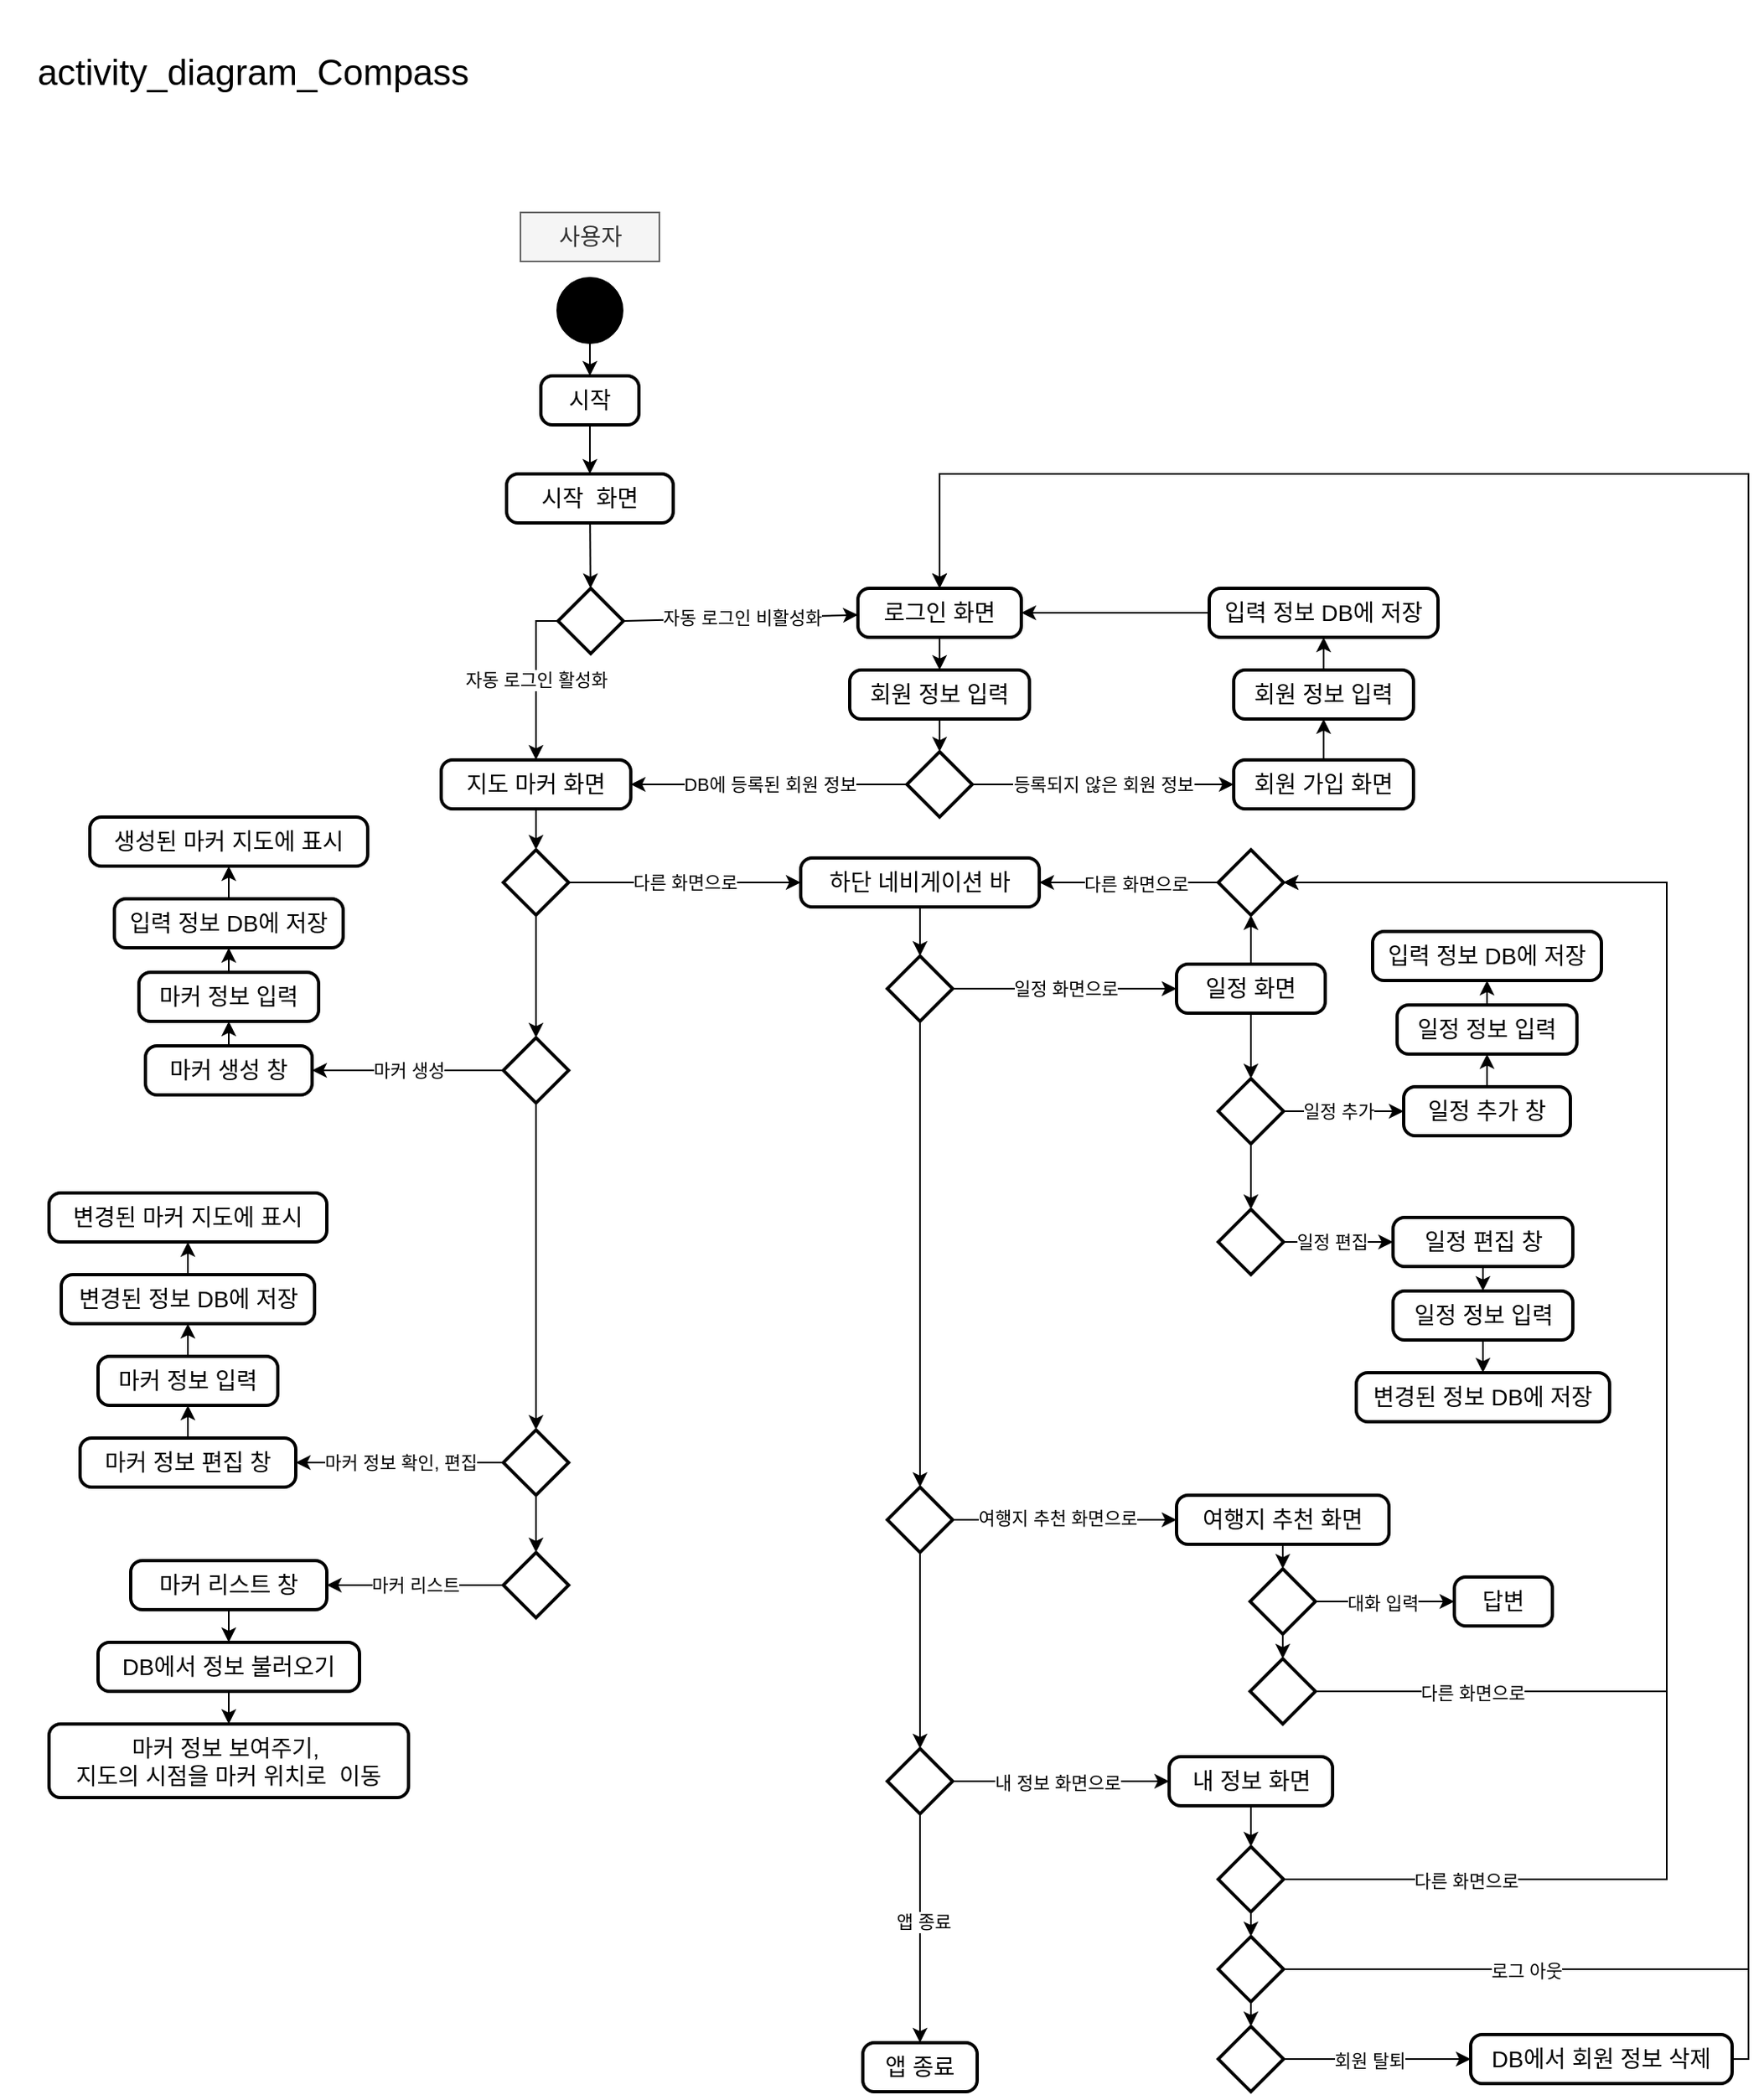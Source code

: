 <mxfile version="24.8.0">
  <diagram id="nIJJ5MpG1EACf50Es3h2" name="페이지-1">
    <mxGraphModel dx="2220" dy="1380" grid="1" gridSize="10" guides="1" tooltips="1" connect="1" arrows="1" fold="1" page="1" pageScale="1" pageWidth="1100" pageHeight="1700" background="#ffffff" math="0" shadow="0">
      <root>
        <mxCell id="0" />
        <mxCell id="1" parent="0" />
        <mxCell id="LmYOKkJwpbg0egYobLyk-2" value="" style="ellipse;whiteSpace=wrap;html=1;aspect=fixed;fillColor=#000000;" parent="1" vertex="1">
          <mxGeometry x="341" y="170" width="40" height="40" as="geometry" />
        </mxCell>
        <mxCell id="LmYOKkJwpbg0egYobLyk-3" value="&lt;font style=&quot;font-size: 14px;&quot;&gt;시작&lt;/font&gt;" style="rounded=1;whiteSpace=wrap;html=1;absoluteArcSize=1;arcSize=14;strokeWidth=2;" parent="1" vertex="1">
          <mxGeometry x="331" y="230" width="60" height="30" as="geometry" />
        </mxCell>
        <mxCell id="LmYOKkJwpbg0egYobLyk-4" value="" style="endArrow=classic;html=1;rounded=0;" parent="1" source="LmYOKkJwpbg0egYobLyk-2" target="LmYOKkJwpbg0egYobLyk-3" edge="1">
          <mxGeometry width="50" height="50" relative="1" as="geometry">
            <mxPoint x="316" y="440" as="sourcePoint" />
            <mxPoint x="366" y="390" as="targetPoint" />
          </mxGeometry>
        </mxCell>
        <mxCell id="LmYOKkJwpbg0egYobLyk-5" value="&lt;font style=&quot;font-size: 22px;&quot;&gt;activity_diagram_Compass&lt;/font&gt;" style="text;html=1;align=center;verticalAlign=middle;whiteSpace=wrap;rounded=0;" parent="1" vertex="1">
          <mxGeometry width="310" height="90" as="geometry" />
        </mxCell>
        <mxCell id="LmYOKkJwpbg0egYobLyk-7" value="&lt;font style=&quot;font-size: 14px;&quot;&gt;시작&amp;nbsp; 화면&lt;/font&gt;" style="rounded=1;whiteSpace=wrap;html=1;absoluteArcSize=1;arcSize=14;strokeWidth=2;" parent="1" vertex="1">
          <mxGeometry x="310" y="290" width="102" height="30" as="geometry" />
        </mxCell>
        <mxCell id="LmYOKkJwpbg0egYobLyk-8" value="" style="endArrow=classic;html=1;rounded=0;" parent="1" source="LmYOKkJwpbg0egYobLyk-3" target="LmYOKkJwpbg0egYobLyk-7" edge="1">
          <mxGeometry width="50" height="50" relative="1" as="geometry">
            <mxPoint x="316" y="560" as="sourcePoint" />
            <mxPoint x="366" y="510" as="targetPoint" />
          </mxGeometry>
        </mxCell>
        <mxCell id="LmYOKkJwpbg0egYobLyk-43" value="&lt;font style=&quot;font-size: 14px;&quot;&gt;사용자&lt;/font&gt;" style="rounded=0;whiteSpace=wrap;html=1;fillColor=#f5f5f5;fontColor=#333333;strokeColor=#666666;" parent="1" vertex="1">
          <mxGeometry x="318.5" y="130" width="85" height="30" as="geometry" />
        </mxCell>
        <mxCell id="LmYOKkJwpbg0egYobLyk-48" value="" style="endArrow=classic;html=1;rounded=0;" parent="1" source="LmYOKkJwpbg0egYobLyk-7" target="LmYOKkJwpbg0egYobLyk-49" edge="1">
          <mxGeometry width="50" height="50" relative="1" as="geometry">
            <mxPoint x="490" y="480" as="sourcePoint" />
            <mxPoint x="590" y="520" as="targetPoint" />
          </mxGeometry>
        </mxCell>
        <mxCell id="LmYOKkJwpbg0egYobLyk-49" value="" style="strokeWidth=2;html=1;shape=mxgraph.flowchart.decision;whiteSpace=wrap;" parent="1" vertex="1">
          <mxGeometry x="341.5" y="360" width="40" height="40" as="geometry" />
        </mxCell>
        <mxCell id="LmYOKkJwpbg0egYobLyk-53" value="" style="endArrow=classic;html=1;rounded=0;" parent="1" target="LmYOKkJwpbg0egYobLyk-80" edge="1">
          <mxGeometry relative="1" as="geometry">
            <mxPoint x="382" y="380" as="sourcePoint" />
            <mxPoint x="520" y="380" as="targetPoint" />
          </mxGeometry>
        </mxCell>
        <mxCell id="LmYOKkJwpbg0egYobLyk-54" value="자동 로그인 비활성화" style="edgeLabel;resizable=0;html=1;;align=center;verticalAlign=middle;" parent="LmYOKkJwpbg0egYobLyk-53" connectable="0" vertex="1">
          <mxGeometry relative="1" as="geometry" />
        </mxCell>
        <mxCell id="LmYOKkJwpbg0egYobLyk-56" value="" style="endArrow=classic;html=1;rounded=0;" parent="1" target="LmYOKkJwpbg0egYobLyk-79" edge="1">
          <mxGeometry relative="1" as="geometry">
            <mxPoint x="341.5" y="380" as="sourcePoint" />
            <mxPoint x="208" y="460" as="targetPoint" />
            <Array as="points">
              <mxPoint x="328" y="380" />
            </Array>
          </mxGeometry>
        </mxCell>
        <mxCell id="LmYOKkJwpbg0egYobLyk-57" value="자동 로그인 활성화" style="edgeLabel;resizable=0;html=1;;align=center;verticalAlign=middle;" parent="LmYOKkJwpbg0egYobLyk-56" connectable="0" vertex="1">
          <mxGeometry relative="1" as="geometry" />
        </mxCell>
        <mxCell id="LmYOKkJwpbg0egYobLyk-124" style="edgeStyle=orthogonalEdgeStyle;rounded=0;orthogonalLoop=1;jettySize=auto;html=1;exitX=0.5;exitY=1;exitDx=0;exitDy=0;" parent="1" source="LmYOKkJwpbg0egYobLyk-79" target="LmYOKkJwpbg0egYobLyk-122" edge="1">
          <mxGeometry relative="1" as="geometry" />
        </mxCell>
        <mxCell id="LmYOKkJwpbg0egYobLyk-79" value="&lt;font style=&quot;font-size: 14px;&quot;&gt;지도 마커 화면&lt;/font&gt;" style="rounded=1;whiteSpace=wrap;html=1;absoluteArcSize=1;arcSize=14;strokeWidth=2;" parent="1" vertex="1">
          <mxGeometry x="270" y="465" width="116" height="30" as="geometry" />
        </mxCell>
        <mxCell id="LmYOKkJwpbg0egYobLyk-85" style="edgeStyle=orthogonalEdgeStyle;rounded=0;orthogonalLoop=1;jettySize=auto;html=1;exitX=0.5;exitY=1;exitDx=0;exitDy=0;" parent="1" source="LmYOKkJwpbg0egYobLyk-80" target="LmYOKkJwpbg0egYobLyk-84" edge="1">
          <mxGeometry relative="1" as="geometry" />
        </mxCell>
        <mxCell id="LmYOKkJwpbg0egYobLyk-80" value="&lt;font style=&quot;font-size: 14px;&quot;&gt;로그인 화면&lt;/font&gt;" style="rounded=1;whiteSpace=wrap;html=1;absoluteArcSize=1;arcSize=14;strokeWidth=2;" parent="1" vertex="1">
          <mxGeometry x="525" y="360" width="100" height="30" as="geometry" />
        </mxCell>
        <mxCell id="LmYOKkJwpbg0egYobLyk-81" value="" style="strokeWidth=2;html=1;shape=mxgraph.flowchart.decision;whiteSpace=wrap;" parent="1" vertex="1">
          <mxGeometry x="555" y="460" width="40" height="40" as="geometry" />
        </mxCell>
        <mxCell id="LmYOKkJwpbg0egYobLyk-86" style="edgeStyle=orthogonalEdgeStyle;rounded=0;orthogonalLoop=1;jettySize=auto;html=1;exitX=0.5;exitY=1;exitDx=0;exitDy=0;" parent="1" source="LmYOKkJwpbg0egYobLyk-84" target="LmYOKkJwpbg0egYobLyk-81" edge="1">
          <mxGeometry relative="1" as="geometry" />
        </mxCell>
        <mxCell id="LmYOKkJwpbg0egYobLyk-84" value="&lt;font style=&quot;font-size: 14px;&quot;&gt;회원 정보 입력&lt;/font&gt;" style="rounded=1;whiteSpace=wrap;html=1;absoluteArcSize=1;arcSize=14;strokeWidth=2;" parent="1" vertex="1">
          <mxGeometry x="520" y="410" width="110" height="30" as="geometry" />
        </mxCell>
        <mxCell id="LmYOKkJwpbg0egYobLyk-87" value="" style="endArrow=classic;html=1;rounded=0;" parent="1" source="LmYOKkJwpbg0egYobLyk-81" target="LmYOKkJwpbg0egYobLyk-79" edge="1">
          <mxGeometry relative="1" as="geometry">
            <mxPoint x="400" y="490" as="sourcePoint" />
            <mxPoint x="500" y="490" as="targetPoint" />
          </mxGeometry>
        </mxCell>
        <mxCell id="LmYOKkJwpbg0egYobLyk-88" value="DB에 등록된 회원 정보" style="edgeLabel;resizable=0;html=1;;align=center;verticalAlign=middle;" parent="LmYOKkJwpbg0egYobLyk-87" connectable="0" vertex="1">
          <mxGeometry relative="1" as="geometry" />
        </mxCell>
        <mxCell id="LmYOKkJwpbg0egYobLyk-89" value="" style="endArrow=classic;html=1;rounded=0;" parent="1" source="LmYOKkJwpbg0egYobLyk-81" target="LmYOKkJwpbg0egYobLyk-91" edge="1">
          <mxGeometry relative="1" as="geometry">
            <mxPoint x="550" y="490" as="sourcePoint" />
            <mxPoint x="770" y="500" as="targetPoint" />
          </mxGeometry>
        </mxCell>
        <mxCell id="LmYOKkJwpbg0egYobLyk-90" value="등록되지 않은 회원 정보" style="edgeLabel;resizable=0;html=1;;align=center;verticalAlign=middle;" parent="LmYOKkJwpbg0egYobLyk-89" connectable="0" vertex="1">
          <mxGeometry relative="1" as="geometry" />
        </mxCell>
        <mxCell id="LmYOKkJwpbg0egYobLyk-100" style="edgeStyle=orthogonalEdgeStyle;rounded=0;orthogonalLoop=1;jettySize=auto;html=1;exitX=0.5;exitY=0;exitDx=0;exitDy=0;" parent="1" source="LmYOKkJwpbg0egYobLyk-91" target="LmYOKkJwpbg0egYobLyk-92" edge="1">
          <mxGeometry relative="1" as="geometry" />
        </mxCell>
        <mxCell id="LmYOKkJwpbg0egYobLyk-91" value="&lt;font style=&quot;font-size: 14px;&quot;&gt;회원 가입 화면&lt;/font&gt;" style="rounded=1;whiteSpace=wrap;html=1;absoluteArcSize=1;arcSize=14;strokeWidth=2;" parent="1" vertex="1">
          <mxGeometry x="755" y="465" width="110" height="30" as="geometry" />
        </mxCell>
        <mxCell id="LmYOKkJwpbg0egYobLyk-101" style="edgeStyle=orthogonalEdgeStyle;rounded=0;orthogonalLoop=1;jettySize=auto;html=1;exitX=0.5;exitY=0;exitDx=0;exitDy=0;" parent="1" source="LmYOKkJwpbg0egYobLyk-92" target="LmYOKkJwpbg0egYobLyk-94" edge="1">
          <mxGeometry relative="1" as="geometry" />
        </mxCell>
        <mxCell id="LmYOKkJwpbg0egYobLyk-92" value="&lt;font style=&quot;font-size: 14px;&quot;&gt;회원 정보 입력&lt;/font&gt;" style="rounded=1;whiteSpace=wrap;html=1;absoluteArcSize=1;arcSize=14;strokeWidth=2;" parent="1" vertex="1">
          <mxGeometry x="755" y="410" width="110" height="30" as="geometry" />
        </mxCell>
        <mxCell id="LmYOKkJwpbg0egYobLyk-102" style="edgeStyle=orthogonalEdgeStyle;rounded=0;orthogonalLoop=1;jettySize=auto;html=1;exitX=0;exitY=0.5;exitDx=0;exitDy=0;" parent="1" source="LmYOKkJwpbg0egYobLyk-94" target="LmYOKkJwpbg0egYobLyk-80" edge="1">
          <mxGeometry relative="1" as="geometry" />
        </mxCell>
        <mxCell id="LmYOKkJwpbg0egYobLyk-94" value="&lt;span style=&quot;font-size: 14px;&quot;&gt;입력 정보 DB에 저장&lt;/span&gt;" style="rounded=1;whiteSpace=wrap;html=1;absoluteArcSize=1;arcSize=14;strokeWidth=2;" parent="1" vertex="1">
          <mxGeometry x="740" y="360" width="140" height="30" as="geometry" />
        </mxCell>
        <mxCell id="LmYOKkJwpbg0egYobLyk-162" style="edgeStyle=orthogonalEdgeStyle;rounded=0;orthogonalLoop=1;jettySize=auto;html=1;exitX=0.5;exitY=1;exitDx=0;exitDy=0;entryX=0.5;entryY=0;entryDx=0;entryDy=0;" parent="1" source="LmYOKkJwpbg0egYobLyk-117" target="LmYOKkJwpbg0egYobLyk-148" edge="1">
          <mxGeometry relative="1" as="geometry" />
        </mxCell>
        <mxCell id="LmYOKkJwpbg0egYobLyk-117" value="&lt;span style=&quot;font-size: 14px;&quot;&gt;DB에서 정보 불러오기&lt;/span&gt;" style="rounded=1;whiteSpace=wrap;html=1;absoluteArcSize=1;arcSize=14;strokeWidth=2;" parent="1" vertex="1">
          <mxGeometry x="60" y="1005" width="160" height="30" as="geometry" />
        </mxCell>
        <mxCell id="LmYOKkJwpbg0egYobLyk-128" style="edgeStyle=orthogonalEdgeStyle;rounded=0;orthogonalLoop=1;jettySize=auto;html=1;exitX=0.5;exitY=1;exitDx=0;exitDy=0;exitPerimeter=0;" parent="1" source="LmYOKkJwpbg0egYobLyk-122" target="LmYOKkJwpbg0egYobLyk-127" edge="1">
          <mxGeometry relative="1" as="geometry" />
        </mxCell>
        <mxCell id="LmYOKkJwpbg0egYobLyk-122" value="" style="strokeWidth=2;html=1;shape=mxgraph.flowchart.decision;whiteSpace=wrap;" parent="1" vertex="1">
          <mxGeometry x="308" y="520" width="40" height="40" as="geometry" />
        </mxCell>
        <mxCell id="LmYOKkJwpbg0egYobLyk-125" value="" style="endArrow=classic;html=1;rounded=0;" parent="1" source="LmYOKkJwpbg0egYobLyk-122" target="LmYOKkJwpbg0egYobLyk-157" edge="1">
          <mxGeometry relative="1" as="geometry">
            <mxPoint x="250" y="550" as="sourcePoint" />
            <mxPoint x="490" y="540" as="targetPoint" />
          </mxGeometry>
        </mxCell>
        <mxCell id="LmYOKkJwpbg0egYobLyk-126" value="다른 화면으로" style="edgeLabel;resizable=0;html=1;;align=center;verticalAlign=middle;" parent="LmYOKkJwpbg0egYobLyk-125" connectable="0" vertex="1">
          <mxGeometry relative="1" as="geometry" />
        </mxCell>
        <mxCell id="LmYOKkJwpbg0egYobLyk-165" style="edgeStyle=orthogonalEdgeStyle;rounded=0;orthogonalLoop=1;jettySize=auto;html=1;exitX=0.5;exitY=1;exitDx=0;exitDy=0;exitPerimeter=0;" parent="1" source="LmYOKkJwpbg0egYobLyk-127" target="LmYOKkJwpbg0egYobLyk-164" edge="1">
          <mxGeometry relative="1" as="geometry" />
        </mxCell>
        <mxCell id="LmYOKkJwpbg0egYobLyk-127" value="" style="strokeWidth=2;html=1;shape=mxgraph.flowchart.decision;whiteSpace=wrap;" parent="1" vertex="1">
          <mxGeometry x="308" y="635" width="40" height="40" as="geometry" />
        </mxCell>
        <mxCell id="LmYOKkJwpbg0egYobLyk-129" value="" style="endArrow=classic;html=1;rounded=0;" parent="1" source="LmYOKkJwpbg0egYobLyk-127" target="LmYOKkJwpbg0egYobLyk-139" edge="1">
          <mxGeometry relative="1" as="geometry">
            <mxPoint x="250" y="550" as="sourcePoint" />
            <mxPoint x="190" y="600" as="targetPoint" />
          </mxGeometry>
        </mxCell>
        <mxCell id="LmYOKkJwpbg0egYobLyk-130" value="마커 생성" style="edgeLabel;resizable=0;html=1;;align=center;verticalAlign=middle;" parent="LmYOKkJwpbg0egYobLyk-129" connectable="0" vertex="1">
          <mxGeometry relative="1" as="geometry" />
        </mxCell>
        <mxCell id="LmYOKkJwpbg0egYobLyk-131" value="" style="strokeWidth=2;html=1;shape=mxgraph.flowchart.decision;whiteSpace=wrap;" parent="1" vertex="1">
          <mxGeometry x="308" y="950" width="40" height="40" as="geometry" />
        </mxCell>
        <mxCell id="LmYOKkJwpbg0egYobLyk-133" value="" style="endArrow=classic;html=1;rounded=0;" parent="1" source="LmYOKkJwpbg0egYobLyk-131" target="LmYOKkJwpbg0egYobLyk-144" edge="1">
          <mxGeometry relative="1" as="geometry">
            <mxPoint x="250" y="760" as="sourcePoint" />
            <mxPoint x="150" y="870" as="targetPoint" />
          </mxGeometry>
        </mxCell>
        <mxCell id="LmYOKkJwpbg0egYobLyk-134" value="마커 리스트" style="edgeLabel;resizable=0;html=1;;align=center;verticalAlign=middle;" parent="LmYOKkJwpbg0egYobLyk-133" connectable="0" vertex="1">
          <mxGeometry relative="1" as="geometry">
            <mxPoint as="offset" />
          </mxGeometry>
        </mxCell>
        <mxCell id="LmYOKkJwpbg0egYobLyk-138" value="&lt;font style=&quot;font-size: 14px;&quot;&gt;앱 종료&lt;/font&gt;" style="rounded=1;whiteSpace=wrap;html=1;absoluteArcSize=1;arcSize=14;strokeWidth=2;" parent="1" vertex="1">
          <mxGeometry x="528" y="1250" width="70" height="30" as="geometry" />
        </mxCell>
        <mxCell id="LmYOKkJwpbg0egYobLyk-142" style="edgeStyle=orthogonalEdgeStyle;rounded=0;orthogonalLoop=1;jettySize=auto;html=1;exitX=0.5;exitY=0;exitDx=0;exitDy=0;" parent="1" source="LmYOKkJwpbg0egYobLyk-139" target="LmYOKkJwpbg0egYobLyk-140" edge="1">
          <mxGeometry relative="1" as="geometry" />
        </mxCell>
        <mxCell id="LmYOKkJwpbg0egYobLyk-139" value="&lt;span style=&quot;font-size: 14px;&quot;&gt;마커 생성 창&lt;/span&gt;" style="rounded=1;whiteSpace=wrap;html=1;absoluteArcSize=1;arcSize=14;strokeWidth=2;" parent="1" vertex="1">
          <mxGeometry x="89" y="640" width="102" height="30" as="geometry" />
        </mxCell>
        <mxCell id="LmYOKkJwpbg0egYobLyk-143" style="edgeStyle=orthogonalEdgeStyle;rounded=0;orthogonalLoop=1;jettySize=auto;html=1;exitX=0.5;exitY=0;exitDx=0;exitDy=0;" parent="1" source="LmYOKkJwpbg0egYobLyk-140" target="LmYOKkJwpbg0egYobLyk-141" edge="1">
          <mxGeometry relative="1" as="geometry" />
        </mxCell>
        <mxCell id="LmYOKkJwpbg0egYobLyk-140" value="&lt;font style=&quot;font-size: 14px;&quot;&gt;마커 정보 입력&lt;/font&gt;" style="rounded=1;whiteSpace=wrap;html=1;absoluteArcSize=1;arcSize=14;strokeWidth=2;" parent="1" vertex="1">
          <mxGeometry x="85" y="595" width="110" height="30" as="geometry" />
        </mxCell>
        <mxCell id="LmYOKkJwpbg0egYobLyk-159" style="edgeStyle=orthogonalEdgeStyle;rounded=0;orthogonalLoop=1;jettySize=auto;html=1;exitX=0.5;exitY=0;exitDx=0;exitDy=0;entryX=0.5;entryY=1;entryDx=0;entryDy=0;" parent="1" source="LmYOKkJwpbg0egYobLyk-141" target="LmYOKkJwpbg0egYobLyk-158" edge="1">
          <mxGeometry relative="1" as="geometry" />
        </mxCell>
        <mxCell id="LmYOKkJwpbg0egYobLyk-141" value="&lt;span style=&quot;font-size: 14px;&quot;&gt;입력 정보 DB에 저장&lt;/span&gt;" style="rounded=1;whiteSpace=wrap;html=1;absoluteArcSize=1;arcSize=14;strokeWidth=2;" parent="1" vertex="1">
          <mxGeometry x="70" y="550" width="140" height="30" as="geometry" />
        </mxCell>
        <mxCell id="LmYOKkJwpbg0egYobLyk-161" style="edgeStyle=orthogonalEdgeStyle;rounded=0;orthogonalLoop=1;jettySize=auto;html=1;exitX=0.5;exitY=1;exitDx=0;exitDy=0;entryX=0.5;entryY=0;entryDx=0;entryDy=0;" parent="1" source="LmYOKkJwpbg0egYobLyk-144" target="LmYOKkJwpbg0egYobLyk-117" edge="1">
          <mxGeometry relative="1" as="geometry" />
        </mxCell>
        <mxCell id="LmYOKkJwpbg0egYobLyk-144" value="&lt;span style=&quot;font-size: 14px;&quot;&gt;마커 리스트 창&lt;/span&gt;" style="rounded=1;whiteSpace=wrap;html=1;absoluteArcSize=1;arcSize=14;strokeWidth=2;" parent="1" vertex="1">
          <mxGeometry x="80" y="955" width="120" height="30" as="geometry" />
        </mxCell>
        <mxCell id="LmYOKkJwpbg0egYobLyk-148" value="&lt;span style=&quot;font-size: 14px;&quot;&gt;마커 정보 보여주기,&amp;nbsp;&lt;/span&gt;&lt;div&gt;&lt;span style=&quot;font-size: 14px;&quot;&gt;지도의 시점을 마커 위치로&amp;nbsp; 이동&lt;/span&gt;&lt;/div&gt;" style="rounded=1;whiteSpace=wrap;html=1;absoluteArcSize=1;arcSize=14;strokeWidth=2;" parent="1" vertex="1">
          <mxGeometry x="30" y="1055" width="220" height="45" as="geometry" />
        </mxCell>
        <mxCell id="LmYOKkJwpbg0egYobLyk-179" style="edgeStyle=orthogonalEdgeStyle;rounded=0;orthogonalLoop=1;jettySize=auto;html=1;exitX=0.5;exitY=1;exitDx=0;exitDy=0;" parent="1" source="LmYOKkJwpbg0egYobLyk-157" target="LmYOKkJwpbg0egYobLyk-178" edge="1">
          <mxGeometry relative="1" as="geometry" />
        </mxCell>
        <mxCell id="LmYOKkJwpbg0egYobLyk-157" value="&lt;span style=&quot;font-size: 14px;&quot;&gt;하단 네비게이션 바&lt;/span&gt;" style="rounded=1;whiteSpace=wrap;html=1;absoluteArcSize=1;arcSize=14;strokeWidth=2;" parent="1" vertex="1">
          <mxGeometry x="490" y="525" width="146" height="30" as="geometry" />
        </mxCell>
        <mxCell id="LmYOKkJwpbg0egYobLyk-158" value="&lt;span style=&quot;font-size: 14px;&quot;&gt;생성된 마커 지도에 표시&lt;/span&gt;" style="rounded=1;whiteSpace=wrap;html=1;absoluteArcSize=1;arcSize=14;strokeWidth=2;" parent="1" vertex="1">
          <mxGeometry x="55" y="500" width="170" height="30" as="geometry" />
        </mxCell>
        <mxCell id="LmYOKkJwpbg0egYobLyk-166" style="edgeStyle=orthogonalEdgeStyle;rounded=0;orthogonalLoop=1;jettySize=auto;html=1;exitX=0.5;exitY=1;exitDx=0;exitDy=0;exitPerimeter=0;" parent="1" source="LmYOKkJwpbg0egYobLyk-164" target="LmYOKkJwpbg0egYobLyk-131" edge="1">
          <mxGeometry relative="1" as="geometry" />
        </mxCell>
        <mxCell id="LmYOKkJwpbg0egYobLyk-164" value="" style="strokeWidth=2;html=1;shape=mxgraph.flowchart.decision;whiteSpace=wrap;" parent="1" vertex="1">
          <mxGeometry x="308" y="875" width="40" height="40" as="geometry" />
        </mxCell>
        <mxCell id="LmYOKkJwpbg0egYobLyk-167" value="" style="endArrow=classic;html=1;rounded=0;" parent="1" source="LmYOKkJwpbg0egYobLyk-164" target="LmYOKkJwpbg0egYobLyk-169" edge="1">
          <mxGeometry relative="1" as="geometry">
            <mxPoint x="220" y="860" as="sourcePoint" />
            <mxPoint x="150" y="810" as="targetPoint" />
          </mxGeometry>
        </mxCell>
        <mxCell id="LmYOKkJwpbg0egYobLyk-168" value="마커 정보 확인, 편집" style="edgeLabel;resizable=0;html=1;;align=center;verticalAlign=middle;" parent="LmYOKkJwpbg0egYobLyk-167" connectable="0" vertex="1">
          <mxGeometry relative="1" as="geometry">
            <mxPoint as="offset" />
          </mxGeometry>
        </mxCell>
        <mxCell id="LmYOKkJwpbg0egYobLyk-174" style="edgeStyle=orthogonalEdgeStyle;rounded=0;orthogonalLoop=1;jettySize=auto;html=1;exitX=0.5;exitY=0;exitDx=0;exitDy=0;" parent="1" source="LmYOKkJwpbg0egYobLyk-169" target="LmYOKkJwpbg0egYobLyk-170" edge="1">
          <mxGeometry relative="1" as="geometry" />
        </mxCell>
        <mxCell id="LmYOKkJwpbg0egYobLyk-169" value="&lt;span style=&quot;font-size: 14px;&quot;&gt;마커 정보 편집 창&lt;/span&gt;" style="rounded=1;whiteSpace=wrap;html=1;absoluteArcSize=1;arcSize=14;strokeWidth=2;" parent="1" vertex="1">
          <mxGeometry x="49" y="880" width="132" height="30" as="geometry" />
        </mxCell>
        <mxCell id="LmYOKkJwpbg0egYobLyk-175" style="edgeStyle=orthogonalEdgeStyle;rounded=0;orthogonalLoop=1;jettySize=auto;html=1;exitX=0.5;exitY=0;exitDx=0;exitDy=0;" parent="1" source="LmYOKkJwpbg0egYobLyk-170" target="LmYOKkJwpbg0egYobLyk-171" edge="1">
          <mxGeometry relative="1" as="geometry" />
        </mxCell>
        <mxCell id="LmYOKkJwpbg0egYobLyk-170" value="&lt;font style=&quot;font-size: 14px;&quot;&gt;마커 정보 입력&lt;/font&gt;" style="rounded=1;whiteSpace=wrap;html=1;absoluteArcSize=1;arcSize=14;strokeWidth=2;" parent="1" vertex="1">
          <mxGeometry x="60" y="830" width="110" height="30" as="geometry" />
        </mxCell>
        <mxCell id="LmYOKkJwpbg0egYobLyk-176" style="edgeStyle=orthogonalEdgeStyle;rounded=0;orthogonalLoop=1;jettySize=auto;html=1;exitX=0.5;exitY=0;exitDx=0;exitDy=0;" parent="1" source="LmYOKkJwpbg0egYobLyk-171" target="LmYOKkJwpbg0egYobLyk-172" edge="1">
          <mxGeometry relative="1" as="geometry" />
        </mxCell>
        <mxCell id="LmYOKkJwpbg0egYobLyk-171" value="&lt;span style=&quot;font-size: 14px;&quot;&gt;변경된 정보 DB에 저장&lt;/span&gt;" style="rounded=1;whiteSpace=wrap;html=1;absoluteArcSize=1;arcSize=14;strokeWidth=2;" parent="1" vertex="1">
          <mxGeometry x="37.5" y="780" width="155" height="30" as="geometry" />
        </mxCell>
        <mxCell id="LmYOKkJwpbg0egYobLyk-172" value="&lt;span style=&quot;font-size: 14px;&quot;&gt;변경된 마커 지도에 표시&lt;/span&gt;" style="rounded=1;whiteSpace=wrap;html=1;absoluteArcSize=1;arcSize=14;strokeWidth=2;" parent="1" vertex="1">
          <mxGeometry x="30" y="730" width="170" height="30" as="geometry" />
        </mxCell>
        <mxCell id="LmYOKkJwpbg0egYobLyk-183" style="edgeStyle=orthogonalEdgeStyle;rounded=0;orthogonalLoop=1;jettySize=auto;html=1;exitX=0.5;exitY=1;exitDx=0;exitDy=0;" parent="1" source="LmYOKkJwpbg0egYobLyk-177" target="LmYOKkJwpbg0egYobLyk-182" edge="1">
          <mxGeometry relative="1" as="geometry" />
        </mxCell>
        <mxCell id="LmYOKkJwpbg0egYobLyk-239" style="edgeStyle=orthogonalEdgeStyle;rounded=0;orthogonalLoop=1;jettySize=auto;html=1;exitX=0.5;exitY=0;exitDx=0;exitDy=0;" parent="1" source="LmYOKkJwpbg0egYobLyk-177" target="LmYOKkJwpbg0egYobLyk-238" edge="1">
          <mxGeometry relative="1" as="geometry" />
        </mxCell>
        <mxCell id="LmYOKkJwpbg0egYobLyk-177" value="&lt;span style=&quot;font-size: 14px;&quot;&gt;일정 화면&lt;/span&gt;" style="rounded=1;whiteSpace=wrap;html=1;absoluteArcSize=1;arcSize=14;strokeWidth=2;" parent="1" vertex="1">
          <mxGeometry x="720" y="590" width="91" height="30" as="geometry" />
        </mxCell>
        <mxCell id="LmYOKkJwpbg0egYobLyk-245" style="edgeStyle=orthogonalEdgeStyle;rounded=0;orthogonalLoop=1;jettySize=auto;html=1;exitX=0.5;exitY=1;exitDx=0;exitDy=0;exitPerimeter=0;" parent="1" source="LmYOKkJwpbg0egYobLyk-178" target="LmYOKkJwpbg0egYobLyk-230" edge="1">
          <mxGeometry relative="1" as="geometry" />
        </mxCell>
        <mxCell id="LmYOKkJwpbg0egYobLyk-178" value="" style="strokeWidth=2;html=1;shape=mxgraph.flowchart.decision;whiteSpace=wrap;" parent="1" vertex="1">
          <mxGeometry x="543" y="585" width="40" height="40" as="geometry" />
        </mxCell>
        <mxCell id="LmYOKkJwpbg0egYobLyk-180" value="" style="endArrow=classic;html=1;rounded=0;" parent="1" source="LmYOKkJwpbg0egYobLyk-178" target="LmYOKkJwpbg0egYobLyk-177" edge="1">
          <mxGeometry relative="1" as="geometry">
            <mxPoint x="500" y="620" as="sourcePoint" />
            <mxPoint x="600" y="620" as="targetPoint" />
          </mxGeometry>
        </mxCell>
        <mxCell id="LmYOKkJwpbg0egYobLyk-181" value="일정 화면으로" style="edgeLabel;resizable=0;html=1;;align=center;verticalAlign=middle;" parent="LmYOKkJwpbg0egYobLyk-180" connectable="0" vertex="1">
          <mxGeometry relative="1" as="geometry" />
        </mxCell>
        <mxCell id="LmYOKkJwpbg0egYobLyk-187" style="edgeStyle=orthogonalEdgeStyle;rounded=0;orthogonalLoop=1;jettySize=auto;html=1;exitX=0.5;exitY=1;exitDx=0;exitDy=0;exitPerimeter=0;" parent="1" source="LmYOKkJwpbg0egYobLyk-182" target="LmYOKkJwpbg0egYobLyk-186" edge="1">
          <mxGeometry relative="1" as="geometry" />
        </mxCell>
        <mxCell id="LmYOKkJwpbg0egYobLyk-182" value="" style="strokeWidth=2;html=1;shape=mxgraph.flowchart.decision;whiteSpace=wrap;" parent="1" vertex="1">
          <mxGeometry x="745.5" y="660" width="40" height="40" as="geometry" />
        </mxCell>
        <mxCell id="LmYOKkJwpbg0egYobLyk-184" value="" style="endArrow=classic;html=1;rounded=0;" parent="1" source="LmYOKkJwpbg0egYobLyk-182" target="LmYOKkJwpbg0egYobLyk-190" edge="1">
          <mxGeometry relative="1" as="geometry">
            <mxPoint x="660" y="780" as="sourcePoint" />
            <mxPoint x="870" y="660" as="targetPoint" />
          </mxGeometry>
        </mxCell>
        <mxCell id="LmYOKkJwpbg0egYobLyk-185" value="일정 추가" style="edgeLabel;resizable=0;html=1;;align=center;verticalAlign=middle;" parent="LmYOKkJwpbg0egYobLyk-184" connectable="0" vertex="1">
          <mxGeometry relative="1" as="geometry">
            <mxPoint x="-4" as="offset" />
          </mxGeometry>
        </mxCell>
        <mxCell id="LmYOKkJwpbg0egYobLyk-186" value="" style="strokeWidth=2;html=1;shape=mxgraph.flowchart.decision;whiteSpace=wrap;" parent="1" vertex="1">
          <mxGeometry x="745.5" y="740" width="40" height="40" as="geometry" />
        </mxCell>
        <mxCell id="LmYOKkJwpbg0egYobLyk-188" value="" style="endArrow=classic;html=1;rounded=0;" parent="1" source="LmYOKkJwpbg0egYobLyk-186" target="LmYOKkJwpbg0egYobLyk-198" edge="1">
          <mxGeometry relative="1" as="geometry">
            <mxPoint x="750" y="690" as="sourcePoint" />
            <mxPoint x="860" y="720" as="targetPoint" />
          </mxGeometry>
        </mxCell>
        <mxCell id="LmYOKkJwpbg0egYobLyk-189" value="일정 편집" style="edgeLabel;resizable=0;html=1;;align=center;verticalAlign=middle;" parent="LmYOKkJwpbg0egYobLyk-188" connectable="0" vertex="1">
          <mxGeometry relative="1" as="geometry">
            <mxPoint x="-4" as="offset" />
          </mxGeometry>
        </mxCell>
        <mxCell id="LmYOKkJwpbg0egYobLyk-193" style="edgeStyle=orthogonalEdgeStyle;rounded=0;orthogonalLoop=1;jettySize=auto;html=1;exitX=0.5;exitY=0;exitDx=0;exitDy=0;" parent="1" source="LmYOKkJwpbg0egYobLyk-190" target="LmYOKkJwpbg0egYobLyk-192" edge="1">
          <mxGeometry relative="1" as="geometry" />
        </mxCell>
        <mxCell id="LmYOKkJwpbg0egYobLyk-190" value="&lt;span style=&quot;font-size: 14px;&quot;&gt;일정 추가 창&lt;/span&gt;" style="rounded=1;whiteSpace=wrap;html=1;absoluteArcSize=1;arcSize=14;strokeWidth=2;" parent="1" vertex="1">
          <mxGeometry x="859" y="665" width="102" height="30" as="geometry" />
        </mxCell>
        <mxCell id="LmYOKkJwpbg0egYobLyk-195" style="edgeStyle=orthogonalEdgeStyle;rounded=0;orthogonalLoop=1;jettySize=auto;html=1;exitX=0.5;exitY=0;exitDx=0;exitDy=0;" parent="1" source="LmYOKkJwpbg0egYobLyk-192" target="LmYOKkJwpbg0egYobLyk-194" edge="1">
          <mxGeometry relative="1" as="geometry" />
        </mxCell>
        <mxCell id="LmYOKkJwpbg0egYobLyk-192" value="&lt;font style=&quot;font-size: 14px;&quot;&gt;일정 정보 입력&lt;/font&gt;" style="rounded=1;whiteSpace=wrap;html=1;absoluteArcSize=1;arcSize=14;strokeWidth=2;" parent="1" vertex="1">
          <mxGeometry x="855" y="615" width="110" height="30" as="geometry" />
        </mxCell>
        <mxCell id="LmYOKkJwpbg0egYobLyk-194" value="&lt;span style=&quot;font-size: 14px;&quot;&gt;입력 정보 DB에 저장&lt;/span&gt;" style="rounded=1;whiteSpace=wrap;html=1;absoluteArcSize=1;arcSize=14;strokeWidth=2;" parent="1" vertex="1">
          <mxGeometry x="840" y="570" width="140" height="30" as="geometry" />
        </mxCell>
        <mxCell id="LmYOKkJwpbg0egYobLyk-202" style="edgeStyle=orthogonalEdgeStyle;rounded=0;orthogonalLoop=1;jettySize=auto;html=1;exitX=0.5;exitY=1;exitDx=0;exitDy=0;" parent="1" source="LmYOKkJwpbg0egYobLyk-198" target="LmYOKkJwpbg0egYobLyk-200" edge="1">
          <mxGeometry relative="1" as="geometry" />
        </mxCell>
        <mxCell id="LmYOKkJwpbg0egYobLyk-198" value="&lt;span style=&quot;font-size: 14px;&quot;&gt;일정 편집 창&lt;/span&gt;" style="rounded=1;whiteSpace=wrap;html=1;absoluteArcSize=1;arcSize=14;strokeWidth=2;" parent="1" vertex="1">
          <mxGeometry x="852.5" y="745" width="110" height="30" as="geometry" />
        </mxCell>
        <mxCell id="LmYOKkJwpbg0egYobLyk-203" style="edgeStyle=orthogonalEdgeStyle;rounded=0;orthogonalLoop=1;jettySize=auto;html=1;exitX=0.5;exitY=1;exitDx=0;exitDy=0;" parent="1" source="LmYOKkJwpbg0egYobLyk-200" target="LmYOKkJwpbg0egYobLyk-201" edge="1">
          <mxGeometry relative="1" as="geometry" />
        </mxCell>
        <mxCell id="LmYOKkJwpbg0egYobLyk-200" value="&lt;font style=&quot;font-size: 14px;&quot;&gt;일정 정보 입력&lt;/font&gt;" style="rounded=1;whiteSpace=wrap;html=1;absoluteArcSize=1;arcSize=14;strokeWidth=2;" parent="1" vertex="1">
          <mxGeometry x="852.5" y="790" width="110" height="30" as="geometry" />
        </mxCell>
        <mxCell id="LmYOKkJwpbg0egYobLyk-201" value="&lt;span style=&quot;font-size: 14px;&quot;&gt;변경된 정보 DB에 저장&lt;/span&gt;" style="rounded=1;whiteSpace=wrap;html=1;absoluteArcSize=1;arcSize=14;strokeWidth=2;" parent="1" vertex="1">
          <mxGeometry x="830" y="840" width="155" height="30" as="geometry" />
        </mxCell>
        <mxCell id="LmYOKkJwpbg0egYobLyk-217" style="edgeStyle=orthogonalEdgeStyle;rounded=0;orthogonalLoop=1;jettySize=auto;html=1;exitX=1;exitY=0.5;exitDx=0;exitDy=0;exitPerimeter=0;" parent="1" source="LmYOKkJwpbg0egYobLyk-205" target="LmYOKkJwpbg0egYobLyk-216" edge="1">
          <mxGeometry relative="1" as="geometry" />
        </mxCell>
        <mxCell id="LmYOKkJwpbg0egYobLyk-218" value="내 정보 화면으로" style="edgeLabel;html=1;align=center;verticalAlign=middle;resizable=0;points=[];" parent="LmYOKkJwpbg0egYobLyk-217" vertex="1" connectable="0">
          <mxGeometry x="-0.011" y="1" relative="1" as="geometry">
            <mxPoint x="-2" y="2" as="offset" />
          </mxGeometry>
        </mxCell>
        <mxCell id="LmYOKkJwpbg0egYobLyk-247" style="edgeStyle=orthogonalEdgeStyle;rounded=0;orthogonalLoop=1;jettySize=auto;html=1;exitX=0.5;exitY=1;exitDx=0;exitDy=0;exitPerimeter=0;" parent="1" source="LmYOKkJwpbg0egYobLyk-205" target="LmYOKkJwpbg0egYobLyk-138" edge="1">
          <mxGeometry relative="1" as="geometry" />
        </mxCell>
        <mxCell id="LmYOKkJwpbg0egYobLyk-248" value="앱 종료" style="edgeLabel;html=1;align=center;verticalAlign=middle;resizable=0;points=[];" parent="LmYOKkJwpbg0egYobLyk-247" vertex="1" connectable="0">
          <mxGeometry x="-0.057" y="2" relative="1" as="geometry">
            <mxPoint as="offset" />
          </mxGeometry>
        </mxCell>
        <mxCell id="LmYOKkJwpbg0egYobLyk-205" value="" style="strokeWidth=2;html=1;shape=mxgraph.flowchart.decision;whiteSpace=wrap;" parent="1" vertex="1">
          <mxGeometry x="543" y="1070" width="40" height="40" as="geometry" />
        </mxCell>
        <mxCell id="LmYOKkJwpbg0egYobLyk-267" style="edgeStyle=orthogonalEdgeStyle;rounded=0;orthogonalLoop=1;jettySize=auto;html=1;exitX=0.5;exitY=1;exitDx=0;exitDy=0;" parent="1" source="LmYOKkJwpbg0egYobLyk-216" target="LmYOKkJwpbg0egYobLyk-263" edge="1">
          <mxGeometry relative="1" as="geometry" />
        </mxCell>
        <mxCell id="LmYOKkJwpbg0egYobLyk-216" value="&lt;span style=&quot;font-size: 14px;&quot;&gt;내 정보 화면&lt;/span&gt;" style="rounded=1;whiteSpace=wrap;html=1;absoluteArcSize=1;arcSize=14;strokeWidth=2;" parent="1" vertex="1">
          <mxGeometry x="715.5" y="1075" width="100" height="30" as="geometry" />
        </mxCell>
        <mxCell id="LmYOKkJwpbg0egYobLyk-222" style="edgeStyle=orthogonalEdgeStyle;rounded=0;orthogonalLoop=1;jettySize=auto;html=1;exitX=0.5;exitY=1;exitDx=0;exitDy=0;exitPerimeter=0;" parent="1" source="LmYOKkJwpbg0egYobLyk-219" target="LmYOKkJwpbg0egYobLyk-221" edge="1">
          <mxGeometry relative="1" as="geometry" />
        </mxCell>
        <mxCell id="LmYOKkJwpbg0egYobLyk-226" style="edgeStyle=orthogonalEdgeStyle;rounded=0;orthogonalLoop=1;jettySize=auto;html=1;exitX=1;exitY=0.5;exitDx=0;exitDy=0;exitPerimeter=0;entryX=0.5;entryY=0;entryDx=0;entryDy=0;" parent="1" source="LmYOKkJwpbg0egYobLyk-219" target="LmYOKkJwpbg0egYobLyk-80" edge="1">
          <mxGeometry relative="1" as="geometry">
            <mxPoint x="840" y="950" as="targetPoint" />
            <Array as="points">
              <mxPoint x="1070" y="1205" />
              <mxPoint x="1070" y="290" />
              <mxPoint x="575" y="290" />
            </Array>
          </mxGeometry>
        </mxCell>
        <mxCell id="LmYOKkJwpbg0egYobLyk-229" value="로그 아웃" style="edgeLabel;html=1;align=center;verticalAlign=middle;resizable=0;points=[];" parent="LmYOKkJwpbg0egYobLyk-226" vertex="1" connectable="0">
          <mxGeometry x="-0.832" y="-2" relative="1" as="geometry">
            <mxPoint y="-1" as="offset" />
          </mxGeometry>
        </mxCell>
        <mxCell id="LmYOKkJwpbg0egYobLyk-219" value="" style="strokeWidth=2;html=1;shape=mxgraph.flowchart.decision;whiteSpace=wrap;" parent="1" vertex="1">
          <mxGeometry x="745.5" y="1185" width="40" height="40" as="geometry" />
        </mxCell>
        <mxCell id="LmYOKkJwpbg0egYobLyk-250" style="edgeStyle=orthogonalEdgeStyle;rounded=0;orthogonalLoop=1;jettySize=auto;html=1;exitX=1;exitY=0.5;exitDx=0;exitDy=0;exitPerimeter=0;" parent="1" source="LmYOKkJwpbg0egYobLyk-221" target="LmYOKkJwpbg0egYobLyk-249" edge="1">
          <mxGeometry relative="1" as="geometry" />
        </mxCell>
        <mxCell id="LmYOKkJwpbg0egYobLyk-251" value="회원 탈퇴" style="edgeLabel;html=1;align=center;verticalAlign=middle;resizable=0;points=[];" parent="LmYOKkJwpbg0egYobLyk-250" vertex="1" connectable="0">
          <mxGeometry x="-0.095" y="-1" relative="1" as="geometry">
            <mxPoint as="offset" />
          </mxGeometry>
        </mxCell>
        <mxCell id="LmYOKkJwpbg0egYobLyk-221" value="" style="strokeWidth=2;html=1;shape=mxgraph.flowchart.decision;whiteSpace=wrap;" parent="1" vertex="1">
          <mxGeometry x="745.5" y="1240" width="40" height="40" as="geometry" />
        </mxCell>
        <mxCell id="LmYOKkJwpbg0egYobLyk-243" style="edgeStyle=orthogonalEdgeStyle;rounded=0;orthogonalLoop=1;jettySize=auto;html=1;exitX=1;exitY=0.5;exitDx=0;exitDy=0;exitPerimeter=0;" parent="1" source="LmYOKkJwpbg0egYobLyk-230" target="LmYOKkJwpbg0egYobLyk-231" edge="1">
          <mxGeometry relative="1" as="geometry" />
        </mxCell>
        <mxCell id="LmYOKkJwpbg0egYobLyk-244" value="여행지 추천 화면으로" style="edgeLabel;html=1;align=center;verticalAlign=middle;resizable=0;points=[];" parent="LmYOKkJwpbg0egYobLyk-243" vertex="1" connectable="0">
          <mxGeometry x="-0.076" y="1" relative="1" as="geometry">
            <mxPoint as="offset" />
          </mxGeometry>
        </mxCell>
        <mxCell id="LmYOKkJwpbg0egYobLyk-246" style="edgeStyle=orthogonalEdgeStyle;rounded=0;orthogonalLoop=1;jettySize=auto;html=1;exitX=0.5;exitY=1;exitDx=0;exitDy=0;exitPerimeter=0;" parent="1" source="LmYOKkJwpbg0egYobLyk-230" target="LmYOKkJwpbg0egYobLyk-205" edge="1">
          <mxGeometry relative="1" as="geometry" />
        </mxCell>
        <mxCell id="LmYOKkJwpbg0egYobLyk-230" value="" style="strokeWidth=2;html=1;shape=mxgraph.flowchart.decision;whiteSpace=wrap;" parent="1" vertex="1">
          <mxGeometry x="543" y="910" width="40" height="40" as="geometry" />
        </mxCell>
        <mxCell id="LmYOKkJwpbg0egYobLyk-256" style="edgeStyle=orthogonalEdgeStyle;rounded=0;orthogonalLoop=1;jettySize=auto;html=1;exitX=0.5;exitY=1;exitDx=0;exitDy=0;" parent="1" source="LmYOKkJwpbg0egYobLyk-231" target="LmYOKkJwpbg0egYobLyk-253" edge="1">
          <mxGeometry relative="1" as="geometry" />
        </mxCell>
        <mxCell id="LmYOKkJwpbg0egYobLyk-231" value="&lt;span style=&quot;font-size: 14px;&quot;&gt;여행지 추천 화면&lt;/span&gt;" style="rounded=1;whiteSpace=wrap;html=1;absoluteArcSize=1;arcSize=14;strokeWidth=2;" parent="1" vertex="1">
          <mxGeometry x="720" y="915" width="130" height="30" as="geometry" />
        </mxCell>
        <mxCell id="LmYOKkJwpbg0egYobLyk-240" style="edgeStyle=orthogonalEdgeStyle;rounded=0;orthogonalLoop=1;jettySize=auto;html=1;exitX=0;exitY=0.5;exitDx=0;exitDy=0;exitPerimeter=0;entryX=1;entryY=0.5;entryDx=0;entryDy=0;" parent="1" source="LmYOKkJwpbg0egYobLyk-238" target="LmYOKkJwpbg0egYobLyk-157" edge="1">
          <mxGeometry relative="1" as="geometry" />
        </mxCell>
        <mxCell id="LmYOKkJwpbg0egYobLyk-241" value="다른 화면으로" style="edgeLabel;html=1;align=center;verticalAlign=middle;resizable=0;points=[];" parent="LmYOKkJwpbg0egYobLyk-240" vertex="1" connectable="0">
          <mxGeometry x="0.101" y="1" relative="1" as="geometry">
            <mxPoint x="10" as="offset" />
          </mxGeometry>
        </mxCell>
        <mxCell id="LmYOKkJwpbg0egYobLyk-238" value="" style="strokeWidth=2;html=1;shape=mxgraph.flowchart.decision;whiteSpace=wrap;" parent="1" vertex="1">
          <mxGeometry x="745.5" y="520" width="40" height="40" as="geometry" />
        </mxCell>
        <mxCell id="LmYOKkJwpbg0egYobLyk-252" style="edgeStyle=orthogonalEdgeStyle;rounded=0;orthogonalLoop=1;jettySize=auto;html=1;exitX=1;exitY=0.5;exitDx=0;exitDy=0;entryX=0.5;entryY=0;entryDx=0;entryDy=0;" parent="1" source="LmYOKkJwpbg0egYobLyk-249" target="LmYOKkJwpbg0egYobLyk-80" edge="1">
          <mxGeometry relative="1" as="geometry">
            <Array as="points">
              <mxPoint x="1070" y="1260" />
              <mxPoint x="1070" y="290" />
              <mxPoint x="575" y="290" />
            </Array>
          </mxGeometry>
        </mxCell>
        <mxCell id="LmYOKkJwpbg0egYobLyk-249" value="&lt;font style=&quot;font-size: 14px;&quot;&gt;DB에서 회원 정보 삭제&lt;/font&gt;" style="rounded=1;whiteSpace=wrap;html=1;absoluteArcSize=1;arcSize=14;strokeWidth=2;" parent="1" vertex="1">
          <mxGeometry x="900" y="1245" width="160" height="30" as="geometry" />
        </mxCell>
        <mxCell id="LmYOKkJwpbg0egYobLyk-257" style="edgeStyle=orthogonalEdgeStyle;rounded=0;orthogonalLoop=1;jettySize=auto;html=1;exitX=1;exitY=0.5;exitDx=0;exitDy=0;exitPerimeter=0;" parent="1" source="LmYOKkJwpbg0egYobLyk-253" target="LmYOKkJwpbg0egYobLyk-255" edge="1">
          <mxGeometry relative="1" as="geometry" />
        </mxCell>
        <mxCell id="LmYOKkJwpbg0egYobLyk-258" value="대화 입력" style="edgeLabel;html=1;align=center;verticalAlign=middle;resizable=0;points=[];" parent="LmYOKkJwpbg0egYobLyk-257" vertex="1" connectable="0">
          <mxGeometry x="-0.051" y="-2" relative="1" as="geometry">
            <mxPoint y="-1" as="offset" />
          </mxGeometry>
        </mxCell>
        <mxCell id="LmYOKkJwpbg0egYobLyk-253" value="" style="strokeWidth=2;html=1;shape=mxgraph.flowchart.decision;whiteSpace=wrap;" parent="1" vertex="1">
          <mxGeometry x="765" y="960" width="40" height="40" as="geometry" />
        </mxCell>
        <mxCell id="LmYOKkJwpbg0egYobLyk-260" style="edgeStyle=orthogonalEdgeStyle;rounded=0;orthogonalLoop=1;jettySize=auto;html=1;exitX=1;exitY=0.5;exitDx=0;exitDy=0;exitPerimeter=0;entryX=1;entryY=0.5;entryDx=0;entryDy=0;entryPerimeter=0;" parent="1" source="LmYOKkJwpbg0egYobLyk-254" target="LmYOKkJwpbg0egYobLyk-238" edge="1">
          <mxGeometry relative="1" as="geometry">
            <mxPoint x="790" y="540" as="targetPoint" />
            <Array as="points">
              <mxPoint x="1020" y="1035" />
              <mxPoint x="1020" y="540" />
            </Array>
          </mxGeometry>
        </mxCell>
        <mxCell id="LmYOKkJwpbg0egYobLyk-262" value="다른 화면으로" style="edgeLabel;html=1;align=center;verticalAlign=middle;resizable=0;points=[];" parent="LmYOKkJwpbg0egYobLyk-260" vertex="1" connectable="0">
          <mxGeometry x="-0.8" y="1" relative="1" as="geometry">
            <mxPoint x="1" y="2" as="offset" />
          </mxGeometry>
        </mxCell>
        <mxCell id="LmYOKkJwpbg0egYobLyk-254" value="" style="strokeWidth=2;html=1;shape=mxgraph.flowchart.decision;whiteSpace=wrap;" parent="1" vertex="1">
          <mxGeometry x="765" y="1015" width="40" height="40" as="geometry" />
        </mxCell>
        <mxCell id="LmYOKkJwpbg0egYobLyk-255" value="&lt;span style=&quot;font-size: 14px;&quot;&gt;답변&lt;/span&gt;" style="rounded=1;whiteSpace=wrap;html=1;absoluteArcSize=1;arcSize=14;strokeWidth=2;" parent="1" vertex="1">
          <mxGeometry x="890" y="965" width="60" height="30" as="geometry" />
        </mxCell>
        <mxCell id="LmYOKkJwpbg0egYobLyk-259" style="edgeStyle=orthogonalEdgeStyle;rounded=0;orthogonalLoop=1;jettySize=auto;html=1;exitX=0.5;exitY=1;exitDx=0;exitDy=0;exitPerimeter=0;entryX=0.5;entryY=0;entryDx=0;entryDy=0;entryPerimeter=0;" parent="1" source="LmYOKkJwpbg0egYobLyk-253" target="LmYOKkJwpbg0egYobLyk-254" edge="1">
          <mxGeometry relative="1" as="geometry" />
        </mxCell>
        <mxCell id="LmYOKkJwpbg0egYobLyk-263" value="" style="strokeWidth=2;html=1;shape=mxgraph.flowchart.decision;whiteSpace=wrap;" parent="1" vertex="1">
          <mxGeometry x="745.5" y="1130" width="40" height="40" as="geometry" />
        </mxCell>
        <mxCell id="LmYOKkJwpbg0egYobLyk-264" style="edgeStyle=orthogonalEdgeStyle;rounded=0;orthogonalLoop=1;jettySize=auto;html=1;exitX=1;exitY=0.5;exitDx=0;exitDy=0;exitPerimeter=0;entryX=1;entryY=0.5;entryDx=0;entryDy=0;entryPerimeter=0;" parent="1" source="LmYOKkJwpbg0egYobLyk-263" target="LmYOKkJwpbg0egYobLyk-238" edge="1">
          <mxGeometry relative="1" as="geometry">
            <Array as="points">
              <mxPoint x="1020" y="1150" />
              <mxPoint x="1020" y="540" />
            </Array>
          </mxGeometry>
        </mxCell>
        <mxCell id="LmYOKkJwpbg0egYobLyk-266" value="다른 화면으로" style="edgeLabel;html=1;align=center;verticalAlign=middle;resizable=0;points=[];" parent="LmYOKkJwpbg0egYobLyk-264" vertex="1" connectable="0">
          <mxGeometry x="-0.794" y="-1" relative="1" as="geometry">
            <mxPoint as="offset" />
          </mxGeometry>
        </mxCell>
        <mxCell id="LmYOKkJwpbg0egYobLyk-270" style="edgeStyle=orthogonalEdgeStyle;rounded=0;orthogonalLoop=1;jettySize=auto;html=1;exitX=0.5;exitY=1;exitDx=0;exitDy=0;exitPerimeter=0;entryX=0.5;entryY=0;entryDx=0;entryDy=0;entryPerimeter=0;" parent="1" source="LmYOKkJwpbg0egYobLyk-263" target="LmYOKkJwpbg0egYobLyk-219" edge="1">
          <mxGeometry relative="1" as="geometry" />
        </mxCell>
      </root>
    </mxGraphModel>
  </diagram>
</mxfile>
